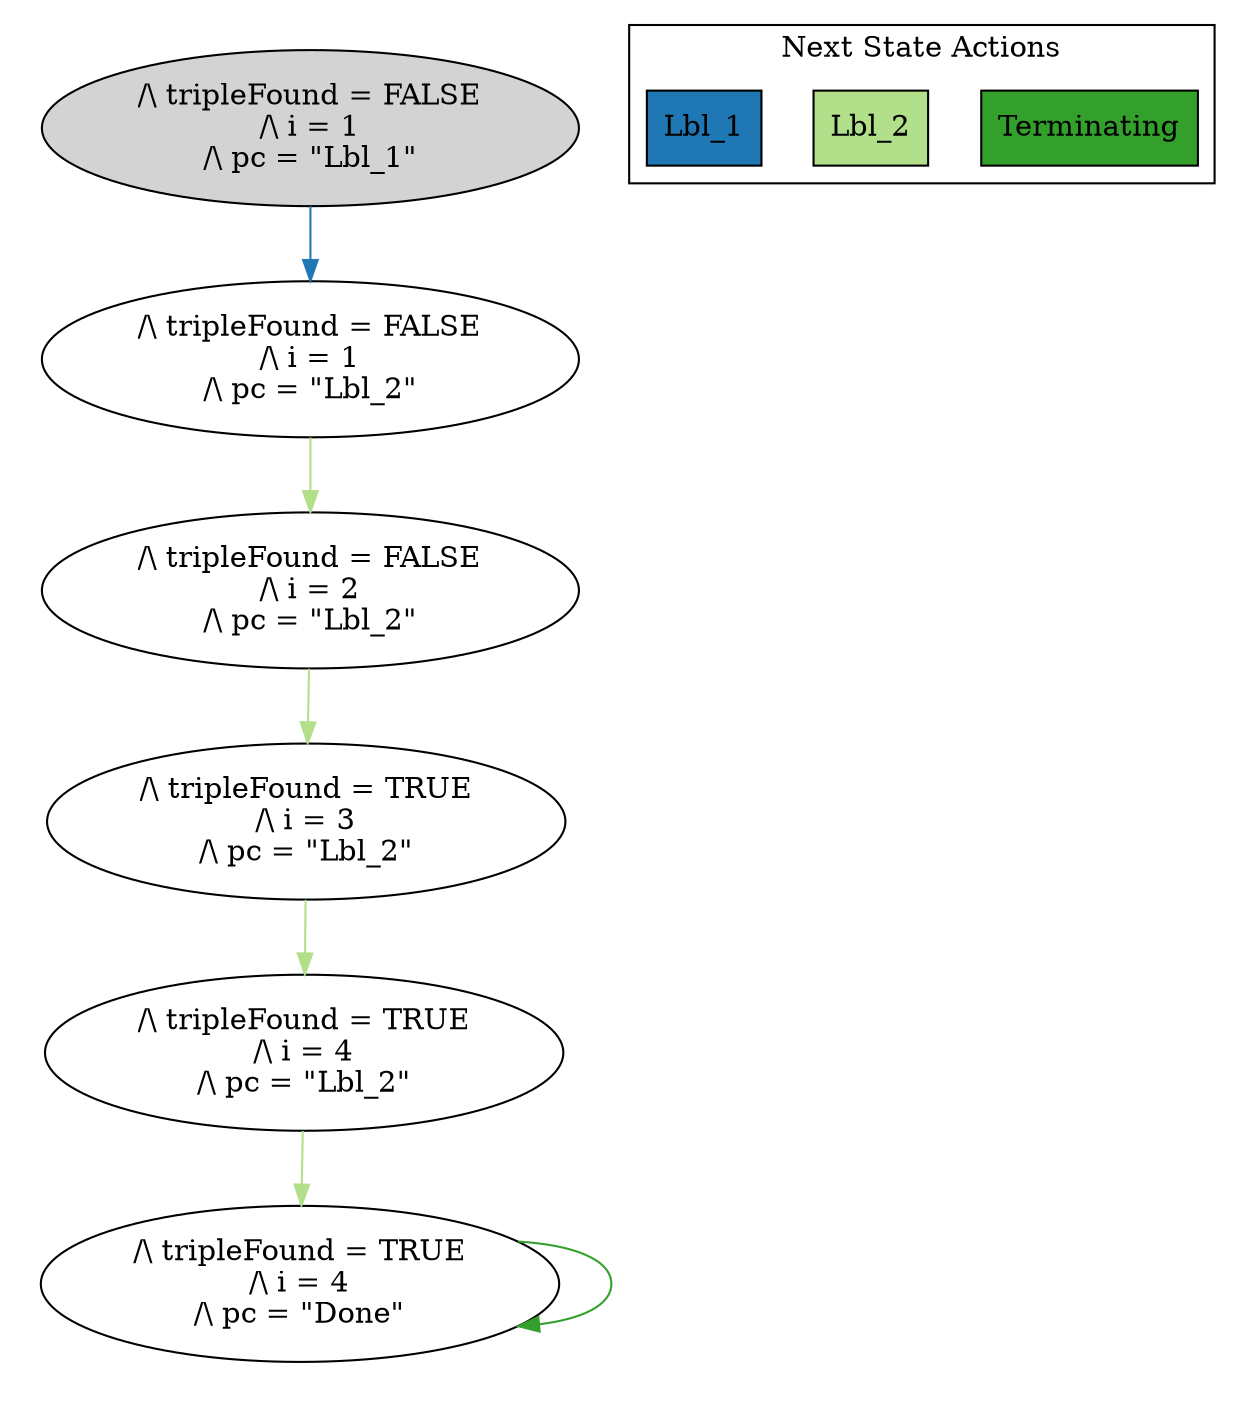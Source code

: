 strict digraph DiskGraph {
edge [colorscheme="paired12"]
nodesep=0.35;
subgraph cluster_graph {
color="white";
-1845098576467281437 [label="/\\ tripleFound = FALSE\n/\\ i = 1\n/\\ pc = \"Lbl_1\"",style = filled]
-1845098576467281437 -> 18093995057946914 [label="",color="2",fontcolor="2"];
18093995057946914 [label="/\\ tripleFound = FALSE\n/\\ i = 1\n/\\ pc = \"Lbl_2\""];
18093995057946914 -> 5143626347381541322 [label="",color="3",fontcolor="3"];
5143626347381541322 [label="/\\ tripleFound = FALSE\n/\\ i = 2\n/\\ pc = \"Lbl_2\""];
5143626347381541322 -> -7847199679427097049 [label="",color="3",fontcolor="3"];
-7847199679427097049 [label="/\\ tripleFound = TRUE\n/\\ i = 3\n/\\ pc = \"Lbl_2\""];
-7847199679427097049 -> -5683150215646291012 [label="",color="3",fontcolor="3"];
-5683150215646291012 [label="/\\ tripleFound = TRUE\n/\\ i = 4\n/\\ pc = \"Lbl_2\""];
-5683150215646291012 -> 8870356565891902357 [label="",color="3",fontcolor="3"];
8870356565891902357 [label="/\\ tripleFound = TRUE\n/\\ i = 4\n/\\ pc = \"Done\""];
8870356565891902357 -> 8870356565891902357 [label="",color="4",fontcolor="4"];
{rank = same; -1845098576467281437;}
{rank = same; 18093995057946914;}
{rank = same; 5143626347381541322;}
{rank = same; -7847199679427097049;}
{rank = same; -5683150215646291012;}
{rank = same; 8870356565891902357;}
}
subgraph cluster_legend {graph[style=bold];label = "Next State Actions" style="solid"
node [ labeljust="l",colorscheme="paired12",style=filled,shape=record ]
Terminating [label="Terminating",fillcolor=4]
Lbl_2 [label="Lbl_2",fillcolor=3]
Lbl_1 [label="Lbl_1",fillcolor=2]
}}